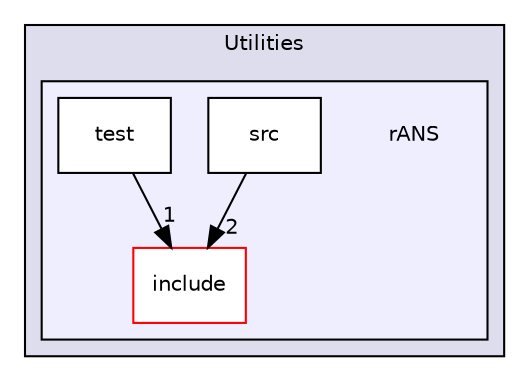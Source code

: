 digraph "/home/travis/build/AliceO2Group/AliceO2/Utilities/rANS" {
  bgcolor=transparent;
  compound=true
  node [ fontsize="10", fontname="Helvetica"];
  edge [ labelfontsize="10", labelfontname="Helvetica"];
  subgraph clusterdir_b05a5fa85f84bfc9013183c9d87f9a36 {
    graph [ bgcolor="#ddddee", pencolor="black", label="Utilities" fontname="Helvetica", fontsize="10", URL="dir_b05a5fa85f84bfc9013183c9d87f9a36.html"]
  subgraph clusterdir_ec14eb73eaee628e81cdf49beb7826f2 {
    graph [ bgcolor="#eeeeff", pencolor="black", label="" URL="dir_ec14eb73eaee628e81cdf49beb7826f2.html"];
    dir_ec14eb73eaee628e81cdf49beb7826f2 [shape=plaintext label="rANS"];
    dir_6457007ee79fd0f642811f7d23f262dc [shape=box label="include" color="red" fillcolor="white" style="filled" URL="dir_6457007ee79fd0f642811f7d23f262dc.html"];
    dir_12fc5fb9b6677ca97660119050eaa228 [shape=box label="src" color="black" fillcolor="white" style="filled" URL="dir_12fc5fb9b6677ca97660119050eaa228.html"];
    dir_7ae2f7280dac741b38633004aac6bc98 [shape=box label="test" color="black" fillcolor="white" style="filled" URL="dir_7ae2f7280dac741b38633004aac6bc98.html"];
  }
  }
  dir_7ae2f7280dac741b38633004aac6bc98->dir_6457007ee79fd0f642811f7d23f262dc [headlabel="1", labeldistance=1.5 headhref="dir_000764_000574.html"];
  dir_12fc5fb9b6677ca97660119050eaa228->dir_6457007ee79fd0f642811f7d23f262dc [headlabel="2", labeldistance=1.5 headhref="dir_000763_000574.html"];
}
